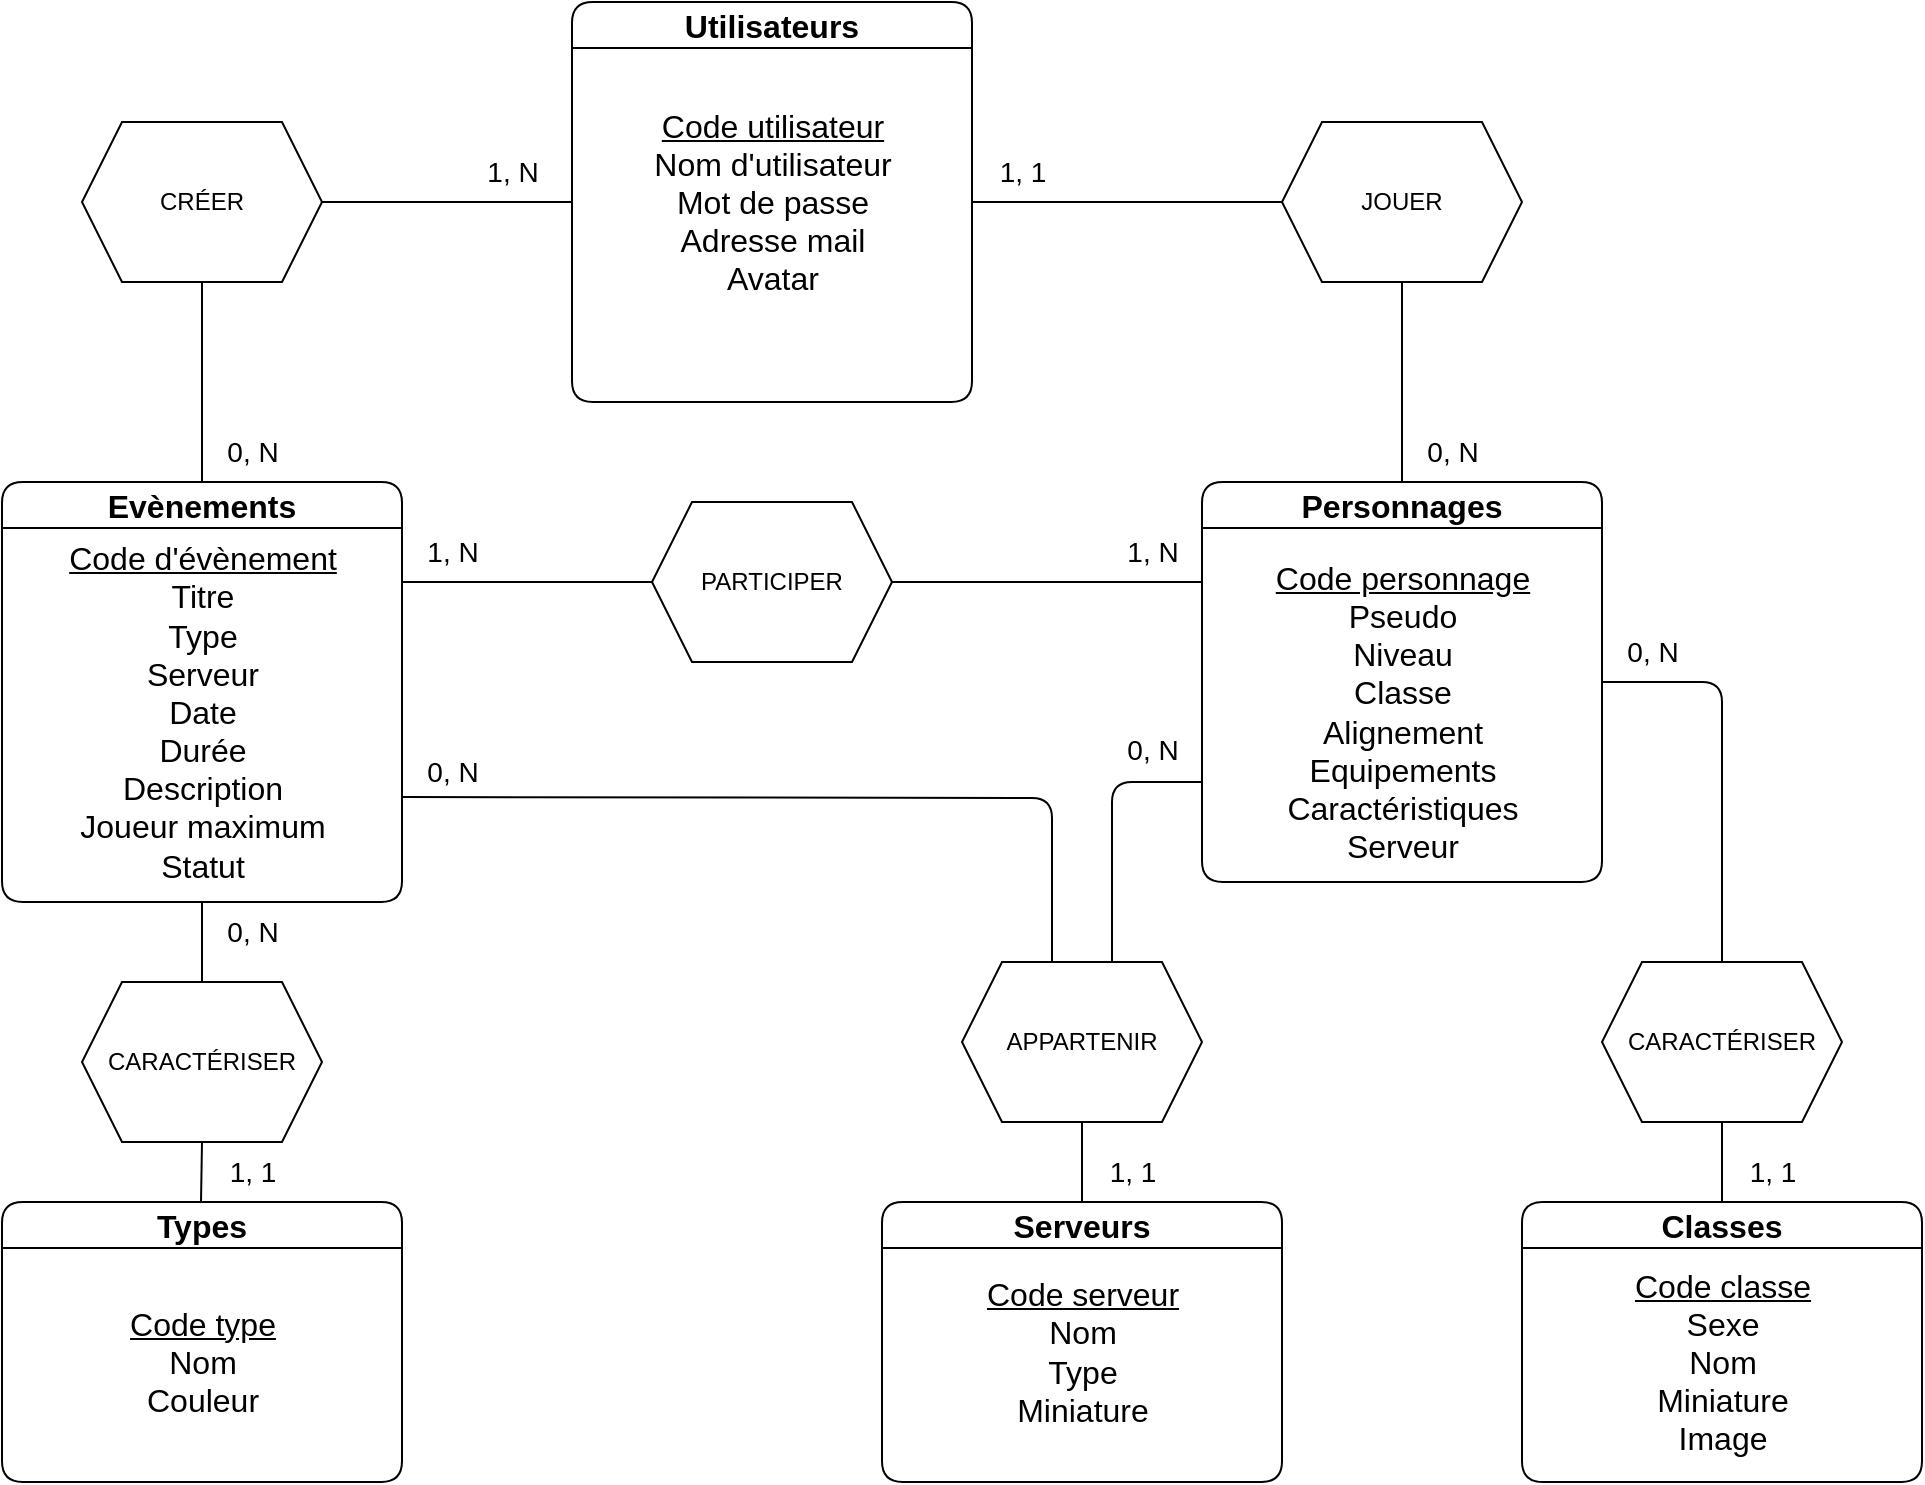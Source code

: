 <mxfile>
    <diagram id="jtF6xPpKGA2alfhUz21c" name="Page-1">
        <mxGraphModel dx="1963" dy="811" grid="1" gridSize="10" guides="1" tooltips="1" connect="1" arrows="1" fold="1" page="1" pageScale="1" pageWidth="1169" pageHeight="827" math="0" shadow="0">
            <root>
                <mxCell id="0"/>
                <mxCell id="1" parent="0"/>
                <mxCell id="2" value="&lt;span style=&quot;font-size: 16px;&quot;&gt;Personnages&lt;/span&gt;" style="swimlane;whiteSpace=wrap;html=1;fillColor=#FFFFFF;rounded=1;shadow=0;glass=0;swimlaneLine=1;separatorColor=none;" parent="1" vertex="1">
                    <mxGeometry x="800" y="280" width="200" height="200" as="geometry"/>
                </mxCell>
                <mxCell id="4" value="&lt;span style=&quot;font-size: 16px;&quot;&gt;&lt;u&gt;Code personnage&lt;/u&gt;&lt;/span&gt;&lt;div&gt;&lt;span style=&quot;font-size: 16px;&quot;&gt;Pseudo&lt;/span&gt;&lt;/div&gt;&lt;div&gt;&lt;span style=&quot;font-size: 16px;&quot;&gt;Niveau&lt;/span&gt;&lt;/div&gt;&lt;div&gt;&lt;span style=&quot;font-size: 16px;&quot;&gt;Classe&lt;/span&gt;&lt;/div&gt;&lt;div&gt;&lt;span style=&quot;font-size: 16px;&quot;&gt;Alignement&lt;/span&gt;&lt;/div&gt;&lt;div&gt;&lt;span style=&quot;font-size: 16px;&quot;&gt;Equipements&lt;/span&gt;&lt;/div&gt;&lt;div&gt;&lt;span style=&quot;font-size: 16px;&quot;&gt;Caractéristiques&lt;/span&gt;&lt;/div&gt;&lt;div&gt;&lt;span style=&quot;font-size: 16px;&quot;&gt;Serveur&lt;/span&gt;&lt;/div&gt;" style="text;html=1;align=center;verticalAlign=middle;resizable=0;points=[];autosize=1;strokeColor=none;fillColor=none;" parent="2" vertex="1">
                    <mxGeometry x="25" y="30" width="150" height="170" as="geometry"/>
                </mxCell>
                <mxCell id="5" value="&lt;font style=&quot;font-size: 16px;&quot;&gt;Utilisateurs&lt;/font&gt;" style="swimlane;whiteSpace=wrap;html=1;rounded=1;" parent="1" vertex="1">
                    <mxGeometry x="485" y="40" width="200" height="200" as="geometry"/>
                </mxCell>
                <mxCell id="6" value="&lt;font style=&quot;font-size: 16px;&quot;&gt;&lt;u&gt;Code utilisateur&lt;/u&gt;&lt;/font&gt;&lt;div&gt;&lt;font size=&quot;3&quot; style=&quot;&quot;&gt;Nom d&#39;utilisateur&lt;/font&gt;&lt;/div&gt;&lt;div&gt;&lt;font size=&quot;3&quot; style=&quot;&quot;&gt;Mot de passe&lt;/font&gt;&lt;/div&gt;&lt;div&gt;&lt;font size=&quot;3&quot; style=&quot;&quot;&gt;Adresse mail&lt;/font&gt;&lt;/div&gt;&lt;div&gt;&lt;font size=&quot;3&quot; style=&quot;&quot;&gt;Avatar&lt;/font&gt;&lt;/div&gt;" style="text;html=1;align=center;verticalAlign=middle;resizable=0;points=[];autosize=1;strokeColor=none;fillColor=none;" parent="5" vertex="1">
                    <mxGeometry x="30" y="45" width="140" height="110" as="geometry"/>
                </mxCell>
                <mxCell id="7" value="&lt;font style=&quot;font-size: 16px;&quot;&gt;Evènements&lt;/font&gt;" style="swimlane;whiteSpace=wrap;html=1;rounded=1;" parent="1" vertex="1">
                    <mxGeometry x="200" y="280" width="200" height="210" as="geometry"/>
                </mxCell>
                <mxCell id="8" value="&lt;span style=&quot;font-size: 16px;&quot;&gt;&lt;u&gt;Code d&#39;évènement&lt;/u&gt;&lt;/span&gt;&lt;div&gt;&lt;span style=&quot;font-size: 16px;&quot;&gt;Titre&lt;/span&gt;&lt;/div&gt;&lt;div&gt;&lt;span style=&quot;font-size: 16px;&quot;&gt;Type&lt;/span&gt;&lt;/div&gt;&lt;div&gt;&lt;span style=&quot;font-size: 16px;&quot;&gt;Serveur&lt;/span&gt;&lt;/div&gt;&lt;div&gt;&lt;span style=&quot;font-size: 16px;&quot;&gt;Date&lt;/span&gt;&lt;/div&gt;&lt;div&gt;&lt;span style=&quot;font-size: 16px;&quot;&gt;Durée&lt;/span&gt;&lt;/div&gt;&lt;div&gt;&lt;span style=&quot;font-size: 16px;&quot;&gt;Description&lt;/span&gt;&lt;/div&gt;&lt;div&gt;&lt;span style=&quot;font-size: 16px;&quot;&gt;Joueur maximum&lt;/span&gt;&lt;/div&gt;&lt;div&gt;&lt;span style=&quot;font-size: 16px;&quot;&gt;Statut&lt;/span&gt;&lt;/div&gt;" style="text;html=1;align=center;verticalAlign=middle;resizable=0;points=[];autosize=1;strokeColor=none;fillColor=none;" parent="7" vertex="1">
                    <mxGeometry x="20" y="20" width="160" height="190" as="geometry"/>
                </mxCell>
                <mxCell id="9" value="&lt;font style=&quot;font-size: 16px;&quot;&gt;Types&lt;/font&gt;" style="swimlane;whiteSpace=wrap;html=1;rounded=1;" parent="1" vertex="1">
                    <mxGeometry x="200" y="640" width="200" height="140" as="geometry"/>
                </mxCell>
                <mxCell id="10" value="&lt;span style=&quot;font-size: 16px;&quot;&gt;&lt;u&gt;Code type&lt;/u&gt;&lt;/span&gt;&lt;div&gt;&lt;span style=&quot;font-size: 16px; background-color: transparent;&quot;&gt;Nom&lt;/span&gt;&lt;/div&gt;&lt;div&gt;&lt;span style=&quot;font-size: 16px; background-color: transparent;&quot;&gt;Couleur&lt;/span&gt;&lt;/div&gt;" style="text;html=1;align=center;verticalAlign=middle;resizable=0;points=[];autosize=1;strokeColor=none;fillColor=none;" parent="9" vertex="1">
                    <mxGeometry x="50" y="45" width="100" height="70" as="geometry"/>
                </mxCell>
                <mxCell id="11" value="&lt;font style=&quot;font-size: 16px;&quot;&gt;Classes&lt;/font&gt;" style="swimlane;whiteSpace=wrap;html=1;rounded=1;" parent="1" vertex="1">
                    <mxGeometry x="960" y="640" width="200" height="140" as="geometry"/>
                </mxCell>
                <mxCell id="12" value="&lt;span style=&quot;font-size: 16px;&quot;&gt;&lt;u&gt;Code classe&lt;/u&gt;&lt;/span&gt;&lt;div&gt;&lt;span style=&quot;font-size: 16px;&quot;&gt;Sexe&lt;br&gt;&lt;/span&gt;&lt;div&gt;&lt;span style=&quot;font-size: 16px;&quot;&gt;Nom&lt;/span&gt;&lt;/div&gt;&lt;div&gt;&lt;span style=&quot;font-size: 16px;&quot;&gt;Miniature&lt;/span&gt;&lt;/div&gt;&lt;/div&gt;&lt;div&gt;&lt;span style=&quot;font-size: 16px;&quot;&gt;Image&lt;/span&gt;&lt;/div&gt;" style="text;html=1;align=center;verticalAlign=middle;resizable=0;points=[];autosize=1;strokeColor=none;fillColor=none;" parent="11" vertex="1">
                    <mxGeometry x="45" y="25" width="110" height="110" as="geometry"/>
                </mxCell>
                <mxCell id="13" value="&lt;font style=&quot;font-size: 16px;&quot;&gt;Serveurs&lt;/font&gt;" style="swimlane;whiteSpace=wrap;html=1;startSize=23;rounded=1;fillStyle=auto;fillColor=default;" parent="1" vertex="1">
                    <mxGeometry x="640" y="640" width="200" height="140" as="geometry"/>
                </mxCell>
                <mxCell id="14" value="&lt;span style=&quot;font-size: 16px;&quot;&gt;&lt;u&gt;Code serveur&lt;/u&gt;&lt;/span&gt;&lt;div&gt;&lt;span style=&quot;font-size: 16px;&quot;&gt;Nom&lt;/span&gt;&lt;/div&gt;&lt;div&gt;&lt;span style=&quot;font-size: 16px;&quot;&gt;Type&lt;/span&gt;&lt;/div&gt;&lt;div&gt;&lt;span style=&quot;font-size: 16px;&quot;&gt;Miniature&lt;/span&gt;&lt;/div&gt;" style="text;html=1;align=center;verticalAlign=middle;resizable=0;points=[];autosize=1;strokeColor=none;fillColor=none;" parent="13" vertex="1">
                    <mxGeometry x="40" y="30" width="120" height="90" as="geometry"/>
                </mxCell>
                <mxCell id="16" value="APPARTENIR" style="shape=hexagon;perimeter=hexagonPerimeter2;whiteSpace=wrap;html=1;fixedSize=1;fillColor=none;" parent="1" vertex="1">
                    <mxGeometry x="680" y="520" width="120" height="80" as="geometry"/>
                </mxCell>
                <mxCell id="21" value="" style="endArrow=none;html=1;exitX=0.625;exitY=0;exitDx=0;exitDy=0;entryX=0;entryY=0.75;entryDx=0;entryDy=0;" parent="1" source="16" target="2" edge="1">
                    <mxGeometry width="50" height="50" relative="1" as="geometry">
                        <mxPoint x="760" y="518" as="sourcePoint"/>
                        <mxPoint x="760" y="380" as="targetPoint"/>
                        <Array as="points">
                            <mxPoint x="755" y="430"/>
                        </Array>
                    </mxGeometry>
                </mxCell>
                <mxCell id="22" value="" style="endArrow=none;html=1;exitX=1;exitY=0.75;exitDx=0;exitDy=0;entryX=0.375;entryY=0;entryDx=0;entryDy=0;" parent="1" source="7" target="16" edge="1">
                    <mxGeometry width="50" height="50" relative="1" as="geometry">
                        <mxPoint x="550" y="430" as="sourcePoint"/>
                        <mxPoint x="600" y="380" as="targetPoint"/>
                        <Array as="points">
                            <mxPoint x="725" y="438"/>
                        </Array>
                    </mxGeometry>
                </mxCell>
                <mxCell id="23" value="" style="endArrow=none;html=1;exitX=0.5;exitY=1;exitDx=0;exitDy=0;entryX=0.5;entryY=0;entryDx=0;entryDy=0;" parent="1" source="16" target="13" edge="1">
                    <mxGeometry width="50" height="50" relative="1" as="geometry">
                        <mxPoint x="550" y="430" as="sourcePoint"/>
                        <mxPoint x="600" y="380" as="targetPoint"/>
                    </mxGeometry>
                </mxCell>
                <mxCell id="25" value="CARACTÉRISER" style="shape=hexagon;perimeter=hexagonPerimeter2;whiteSpace=wrap;html=1;fixedSize=1;fillColor=none;" parent="1" vertex="1">
                    <mxGeometry x="1000" y="520" width="120" height="80" as="geometry"/>
                </mxCell>
                <mxCell id="26" value="" style="endArrow=none;html=1;entryX=1;entryY=0.5;entryDx=0;entryDy=0;exitX=0.5;exitY=0;exitDx=0;exitDy=0;" parent="1" source="25" target="2" edge="1">
                    <mxGeometry width="50" height="50" relative="1" as="geometry">
                        <mxPoint x="550" y="430" as="sourcePoint"/>
                        <mxPoint x="600" y="380" as="targetPoint"/>
                        <Array as="points">
                            <mxPoint x="1060" y="380"/>
                        </Array>
                    </mxGeometry>
                </mxCell>
                <mxCell id="27" value="" style="endArrow=none;html=1;exitX=0.5;exitY=0;exitDx=0;exitDy=0;entryX=0.5;entryY=1;entryDx=0;entryDy=0;" parent="1" source="11" target="25" edge="1">
                    <mxGeometry width="50" height="50" relative="1" as="geometry">
                        <mxPoint x="550" y="430" as="sourcePoint"/>
                        <mxPoint x="600" y="380" as="targetPoint"/>
                    </mxGeometry>
                </mxCell>
                <mxCell id="28" value="CARACTÉRISER" style="shape=hexagon;perimeter=hexagonPerimeter2;whiteSpace=wrap;html=1;fixedSize=1;fillColor=none;" parent="1" vertex="1">
                    <mxGeometry x="240" y="530" width="120" height="80" as="geometry"/>
                </mxCell>
                <mxCell id="29" value="" style="endArrow=none;html=1;exitX=0.5;exitY=0;exitDx=0;exitDy=0;" parent="1" source="28" target="8" edge="1">
                    <mxGeometry width="50" height="50" relative="1" as="geometry">
                        <mxPoint x="550" y="430" as="sourcePoint"/>
                        <mxPoint x="600" y="380" as="targetPoint"/>
                    </mxGeometry>
                </mxCell>
                <mxCell id="30" value="" style="endArrow=none;html=1;exitX=0.5;exitY=0;exitDx=0;exitDy=0;entryX=0.5;entryY=1;entryDx=0;entryDy=0;" parent="1" target="28" edge="1">
                    <mxGeometry width="50" height="50" relative="1" as="geometry">
                        <mxPoint x="299.5" y="640" as="sourcePoint"/>
                        <mxPoint x="299.5" y="600" as="targetPoint"/>
                    </mxGeometry>
                </mxCell>
                <mxCell id="32" value="CRÉER" style="shape=hexagon;perimeter=hexagonPerimeter2;whiteSpace=wrap;html=1;fixedSize=1;fillColor=none;" parent="1" vertex="1">
                    <mxGeometry x="240" y="100" width="120" height="80" as="geometry"/>
                </mxCell>
                <mxCell id="33" value="" style="endArrow=none;html=1;entryX=0;entryY=0.5;entryDx=0;entryDy=0;exitX=1;exitY=0.5;exitDx=0;exitDy=0;" parent="1" source="32" target="5" edge="1">
                    <mxGeometry width="50" height="50" relative="1" as="geometry">
                        <mxPoint x="550" y="430" as="sourcePoint"/>
                        <mxPoint x="600" y="380" as="targetPoint"/>
                    </mxGeometry>
                </mxCell>
                <mxCell id="34" value="" style="endArrow=none;html=1;entryX=0.5;entryY=1;entryDx=0;entryDy=0;exitX=0.5;exitY=0;exitDx=0;exitDy=0;" parent="1" source="7" target="32" edge="1">
                    <mxGeometry width="50" height="50" relative="1" as="geometry">
                        <mxPoint x="550" y="430" as="sourcePoint"/>
                        <mxPoint x="600" y="380" as="targetPoint"/>
                    </mxGeometry>
                </mxCell>
                <mxCell id="35" value="JOUER" style="shape=hexagon;perimeter=hexagonPerimeter2;whiteSpace=wrap;html=1;fixedSize=1;fillColor=none;" parent="1" vertex="1">
                    <mxGeometry x="840" y="100" width="120" height="80" as="geometry"/>
                </mxCell>
                <mxCell id="36" value="" style="endArrow=none;html=1;entryX=0.5;entryY=1;entryDx=0;entryDy=0;exitX=0.5;exitY=0;exitDx=0;exitDy=0;" parent="1" source="2" target="35" edge="1">
                    <mxGeometry width="50" height="50" relative="1" as="geometry">
                        <mxPoint x="550" y="430" as="sourcePoint"/>
                        <mxPoint x="600" y="380" as="targetPoint"/>
                    </mxGeometry>
                </mxCell>
                <mxCell id="37" value="" style="endArrow=none;html=1;entryX=0;entryY=0.5;entryDx=0;entryDy=0;exitX=1;exitY=0.5;exitDx=0;exitDy=0;" parent="1" source="5" target="35" edge="1">
                    <mxGeometry width="50" height="50" relative="1" as="geometry">
                        <mxPoint x="550" y="430" as="sourcePoint"/>
                        <mxPoint x="600" y="380" as="targetPoint"/>
                    </mxGeometry>
                </mxCell>
                <mxCell id="38" value="PARTICIPER" style="shape=hexagon;perimeter=hexagonPerimeter2;whiteSpace=wrap;html=1;fixedSize=1;fillColor=none;" parent="1" vertex="1">
                    <mxGeometry x="525" y="290" width="120" height="80" as="geometry"/>
                </mxCell>
                <mxCell id="40" value="" style="endArrow=none;html=1;entryX=0;entryY=0.25;entryDx=0;entryDy=0;exitX=1;exitY=0.5;exitDx=0;exitDy=0;" parent="1" source="38" target="2" edge="1">
                    <mxGeometry width="50" height="50" relative="1" as="geometry">
                        <mxPoint x="550" y="430" as="sourcePoint"/>
                        <mxPoint x="600" y="380" as="targetPoint"/>
                    </mxGeometry>
                </mxCell>
                <mxCell id="41" value="" style="endArrow=none;html=1;exitX=0;exitY=0.5;exitDx=0;exitDy=0;" parent="1" source="38" edge="1">
                    <mxGeometry width="50" height="50" relative="1" as="geometry">
                        <mxPoint x="550" y="430" as="sourcePoint"/>
                        <mxPoint x="400" y="330" as="targetPoint"/>
                    </mxGeometry>
                </mxCell>
                <mxCell id="42" value="&lt;font style=&quot;font-size: 14px;&quot;&gt;0, N&lt;/font&gt;" style="text;html=1;align=center;verticalAlign=middle;resizable=0;points=[];autosize=1;strokeColor=none;fillColor=none;" parent="1" vertex="1">
                    <mxGeometry x="750" y="399" width="50" height="30" as="geometry"/>
                </mxCell>
                <mxCell id="43" value="&lt;font style=&quot;font-size: 14px;&quot;&gt;0, N&lt;/font&gt;" style="text;html=1;align=center;verticalAlign=middle;resizable=0;points=[];autosize=1;strokeColor=none;fillColor=none;" parent="1" vertex="1">
                    <mxGeometry x="1000" y="350" width="50" height="30" as="geometry"/>
                </mxCell>
                <mxCell id="44" value="&lt;font style=&quot;font-size: 14px;&quot;&gt;0, N&lt;/font&gt;" style="text;html=1;align=center;verticalAlign=middle;resizable=0;points=[];autosize=1;strokeColor=none;fillColor=none;" parent="1" vertex="1">
                    <mxGeometry x="900" y="250" width="50" height="30" as="geometry"/>
                </mxCell>
                <mxCell id="45" value="&lt;font style=&quot;font-size: 14px;&quot;&gt;0, N&lt;/font&gt;" style="text;html=1;align=center;verticalAlign=middle;resizable=0;points=[];autosize=1;strokeColor=none;fillColor=none;" parent="1" vertex="1">
                    <mxGeometry x="300" y="250" width="50" height="30" as="geometry"/>
                </mxCell>
                <mxCell id="46" value="&lt;font style=&quot;font-size: 14px;&quot;&gt;1, N&lt;/font&gt;" style="text;html=1;align=center;verticalAlign=middle;resizable=0;points=[];autosize=1;strokeColor=none;fillColor=none;" parent="1" vertex="1">
                    <mxGeometry x="750" y="300" width="50" height="30" as="geometry"/>
                </mxCell>
                <mxCell id="47" value="&lt;font style=&quot;font-size: 14px;&quot;&gt;1, 1&lt;/font&gt;" style="text;html=1;align=center;verticalAlign=middle;resizable=0;points=[];autosize=1;strokeColor=none;fillColor=none;" parent="1" vertex="1">
                    <mxGeometry x="685" y="110" width="50" height="30" as="geometry"/>
                </mxCell>
                <mxCell id="48" value="&lt;font style=&quot;font-size: 14px;&quot;&gt;1, N&lt;/font&gt;" style="text;html=1;align=center;verticalAlign=middle;resizable=0;points=[];autosize=1;strokeColor=none;fillColor=none;" parent="1" vertex="1">
                    <mxGeometry x="430" y="110" width="50" height="30" as="geometry"/>
                </mxCell>
                <mxCell id="49" value="&lt;font style=&quot;font-size: 14px;&quot;&gt;1, N&lt;/font&gt;" style="text;html=1;align=center;verticalAlign=middle;resizable=0;points=[];autosize=1;strokeColor=none;fillColor=none;" parent="1" vertex="1">
                    <mxGeometry x="400" y="300" width="50" height="30" as="geometry"/>
                </mxCell>
                <mxCell id="50" value="&lt;font style=&quot;font-size: 14px;&quot;&gt;0, N&lt;/font&gt;" style="text;html=1;align=center;verticalAlign=middle;resizable=0;points=[];autosize=1;strokeColor=none;fillColor=none;" parent="1" vertex="1">
                    <mxGeometry x="400" y="410" width="50" height="30" as="geometry"/>
                </mxCell>
                <mxCell id="51" value="&lt;font style=&quot;font-size: 14px;&quot;&gt;1, 1&lt;/font&gt;" style="text;html=1;align=center;verticalAlign=middle;resizable=0;points=[];autosize=1;strokeColor=none;fillColor=none;" parent="1" vertex="1">
                    <mxGeometry x="740" y="610" width="50" height="30" as="geometry"/>
                </mxCell>
                <mxCell id="52" value="&lt;font style=&quot;font-size: 14px;&quot;&gt;1, 1&lt;/font&gt;" style="text;html=1;align=center;verticalAlign=middle;resizable=0;points=[];autosize=1;strokeColor=none;fillColor=none;" parent="1" vertex="1">
                    <mxGeometry x="1060" y="610" width="50" height="30" as="geometry"/>
                </mxCell>
                <mxCell id="53" value="&lt;font style=&quot;font-size: 14px;&quot;&gt;1, 1&lt;/font&gt;" style="text;html=1;align=center;verticalAlign=middle;resizable=0;points=[];autosize=1;strokeColor=none;fillColor=none;" parent="1" vertex="1">
                    <mxGeometry x="300" y="610" width="50" height="30" as="geometry"/>
                </mxCell>
                <mxCell id="54" value="&lt;font style=&quot;font-size: 14px;&quot;&gt;0, N&lt;/font&gt;" style="text;html=1;align=center;verticalAlign=middle;resizable=0;points=[];autosize=1;strokeColor=none;fillColor=none;" parent="1" vertex="1">
                    <mxGeometry x="300" y="490" width="50" height="30" as="geometry"/>
                </mxCell>
            </root>
        </mxGraphModel>
    </diagram>
</mxfile>